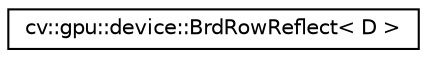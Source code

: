 digraph "Graphical Class Hierarchy"
{
 // LATEX_PDF_SIZE
  edge [fontname="Helvetica",fontsize="10",labelfontname="Helvetica",labelfontsize="10"];
  node [fontname="Helvetica",fontsize="10",shape=record];
  rankdir="LR";
  Node0 [label="cv::gpu::device::BrdRowReflect\< D \>",height=0.2,width=0.4,color="black", fillcolor="white", style="filled",URL="$structcv_1_1gpu_1_1device_1_1_brd_row_reflect.html",tooltip=" "];
}
